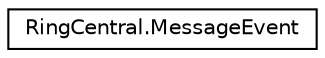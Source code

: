 digraph "Graphical Class Hierarchy"
{
 // LATEX_PDF_SIZE
  edge [fontname="Helvetica",fontsize="10",labelfontname="Helvetica",labelfontsize="10"];
  node [fontname="Helvetica",fontsize="10",shape=record];
  rankdir="LR";
  Node0 [label="RingCentral.MessageEvent",height=0.2,width=0.4,color="black", fillcolor="white", style="filled",URL="$classRingCentral_1_1MessageEvent.html",tooltip=" "];
}
